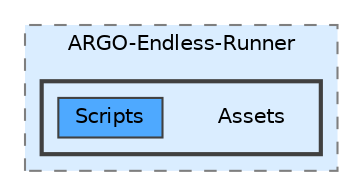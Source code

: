 digraph "C:/Users/gameuser/Desktop/NewArgo/ARGO-Endless-Runner/Assets"
{
 // LATEX_PDF_SIZE
  bgcolor="transparent";
  edge [fontname=Helvetica,fontsize=10,labelfontname=Helvetica,labelfontsize=10];
  node [fontname=Helvetica,fontsize=10,shape=box,height=0.2,width=0.4];
  compound=true
  subgraph clusterdir_a7c46a0ccc9c1ab92e98a9e9dab2e071 {
    graph [ bgcolor="#daedff", pencolor="grey50", label="ARGO-Endless-Runner", fontname=Helvetica,fontsize=10 style="filled,dashed", URL="dir_a7c46a0ccc9c1ab92e98a9e9dab2e071.html",tooltip=""]
  subgraph clusterdir_1fea95b15aded936b9cdea9fc3ee6324 {
    graph [ bgcolor="#daedff", pencolor="grey25", label="", fontname=Helvetica,fontsize=10 style="filled,bold", URL="dir_1fea95b15aded936b9cdea9fc3ee6324.html",tooltip=""]
    dir_1fea95b15aded936b9cdea9fc3ee6324 [shape=plaintext, label="Assets"];
  dir_af5413a8905bce0705022ef095d12b21 [label="Scripts", fillcolor="#4ea9ff", color="grey25", style="filled", URL="dir_af5413a8905bce0705022ef095d12b21.html",tooltip=""];
  }
  }
}
